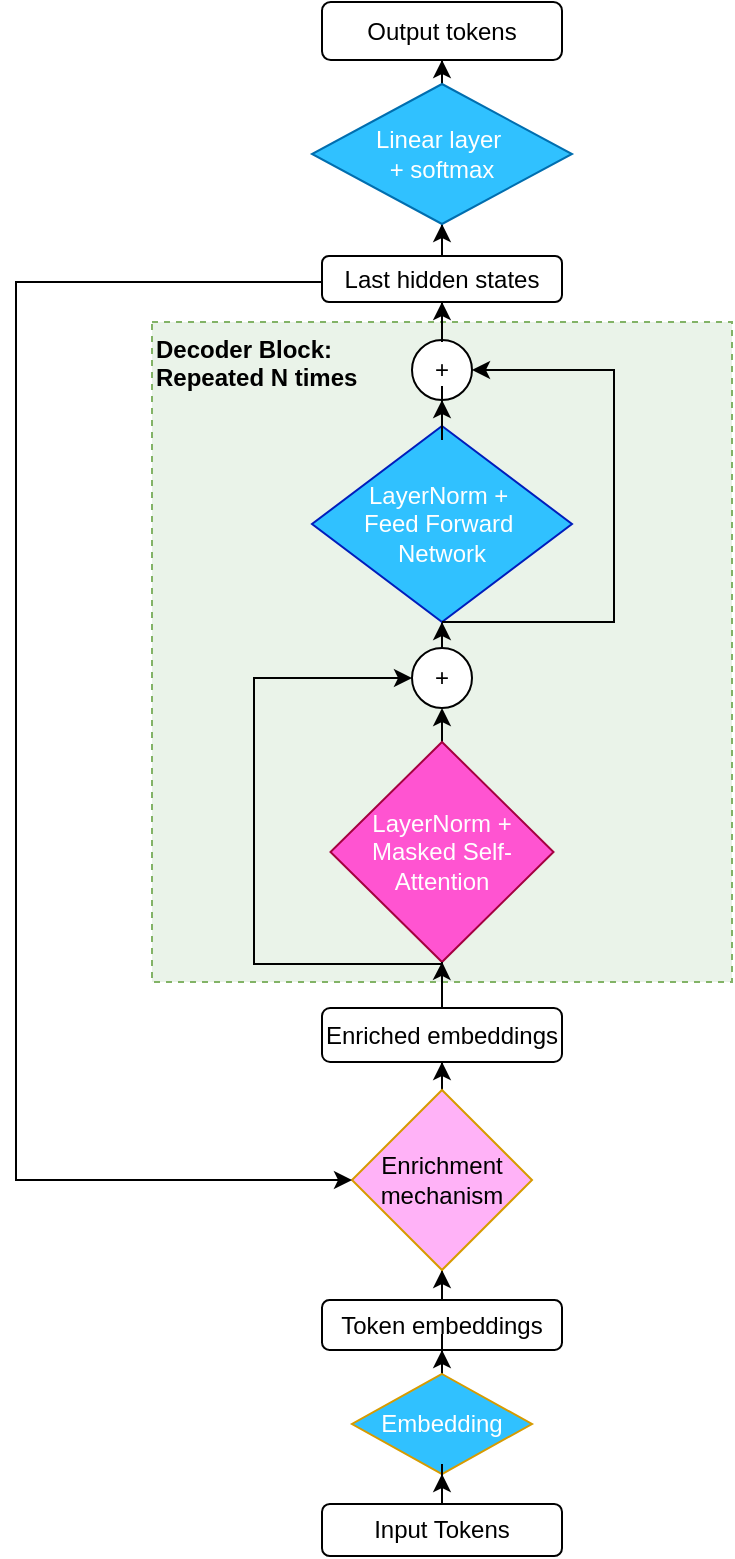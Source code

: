 <mxfile version="26.1.1">
  <diagram id="C5RBs43oDa-KdzZeNtuy" name="Page-1">
    <mxGraphModel dx="1224" dy="896" grid="1" gridSize="10" guides="1" tooltips="1" connect="1" arrows="1" fold="1" page="1" pageScale="1" pageWidth="827" pageHeight="1169" math="0" shadow="0">
      <root>
        <mxCell id="WIyWlLk6GJQsqaUBKTNV-0" />
        <mxCell id="WIyWlLk6GJQsqaUBKTNV-1" parent="WIyWlLk6GJQsqaUBKTNV-0" />
        <mxCell id="DecoderBlockContainer" value="Decoder Block:&lt;div&gt;Repeated N times&lt;/div&gt;" style="rounded=0;whiteSpace=wrap;html=1;fillColor=#d5e8d4;strokeColor=#82b366;dashed=1;verticalAlign=top;fontStyle=1;fillOpacity=50;strokeOpacity=100;align=left;" parent="WIyWlLk6GJQsqaUBKTNV-1" vertex="1">
          <mxGeometry x="269" y="320" width="290" height="330" as="geometry" />
        </mxCell>
        <mxCell id="NMBl6hMrE12nv_79JuYf-12" value="" style="edgeStyle=orthogonalEdgeStyle;rounded=0;orthogonalLoop=1;jettySize=auto;html=1;" parent="WIyWlLk6GJQsqaUBKTNV-1" source="JOvObLiTeGQ7aK08nAb7-0" target="JOvObLiTeGQ7aK08nAb7-6" edge="1">
          <mxGeometry relative="1" as="geometry" />
        </mxCell>
        <mxCell id="JOvObLiTeGQ7aK08nAb7-0" value="Token embeddings" style="rounded=1;whiteSpace=wrap;html=1;" parent="WIyWlLk6GJQsqaUBKTNV-1" vertex="1">
          <mxGeometry x="354" y="809" width="120" height="25" as="geometry" />
        </mxCell>
        <mxCell id="JOvObLiTeGQ7aK08nAb7-10" value="" style="edgeStyle=orthogonalEdgeStyle;rounded=0;orthogonalLoop=1;jettySize=auto;html=1;" parent="WIyWlLk6GJQsqaUBKTNV-1" source="JOvObLiTeGQ7aK08nAb7-6" target="JOvObLiTeGQ7aK08nAb7-9" edge="1">
          <mxGeometry relative="1" as="geometry" />
        </mxCell>
        <mxCell id="JOvObLiTeGQ7aK08nAb7-6" value="Enrichment mechanism" style="rhombus;whiteSpace=wrap;html=1;fillColor=#FFB2F7;strokeColor=#d79b00;" parent="WIyWlLk6GJQsqaUBKTNV-1" vertex="1">
          <mxGeometry x="369" y="704" width="90" height="90" as="geometry" />
        </mxCell>
        <mxCell id="NMBl6hMrE12nv_79JuYf-6" value="" style="edgeStyle=orthogonalEdgeStyle;rounded=0;orthogonalLoop=1;jettySize=auto;html=1;" parent="WIyWlLk6GJQsqaUBKTNV-1" source="JOvObLiTeGQ7aK08nAb7-9" target="SelfAttention" edge="1">
          <mxGeometry relative="1" as="geometry" />
        </mxCell>
        <mxCell id="JOvObLiTeGQ7aK08nAb7-9" value="Enriched embeddings" style="rounded=1;whiteSpace=wrap;html=1;" parent="WIyWlLk6GJQsqaUBKTNV-1" vertex="1">
          <mxGeometry x="354" y="663" width="120" height="27" as="geometry" />
        </mxCell>
        <mxCell id="NMBl6hMrE12nv_79JuYf-3" style="edgeStyle=orthogonalEdgeStyle;rounded=0;orthogonalLoop=1;jettySize=auto;html=1;exitX=0.5;exitY=0;exitDx=0;exitDy=0;entryX=0.5;entryY=1;entryDx=0;entryDy=0;" parent="WIyWlLk6GJQsqaUBKTNV-1" source="SelfAttention" target="Add1" edge="1">
          <mxGeometry relative="1" as="geometry" />
        </mxCell>
        <mxCell id="SelfAttention" value="LayerNorm + Masked Self-Attention" style="rhombus;whiteSpace=wrap;html=1;fillColor=#FF54D1;strokeColor=#A50040;fontColor=#ffffff;" parent="WIyWlLk6GJQsqaUBKTNV-1" vertex="1">
          <mxGeometry x="358.25" y="530" width="111.5" height="110" as="geometry" />
        </mxCell>
        <mxCell id="NMBl6hMrE12nv_79JuYf-5" value="" style="edgeStyle=orthogonalEdgeStyle;rounded=0;orthogonalLoop=1;jettySize=auto;html=1;" parent="WIyWlLk6GJQsqaUBKTNV-1" source="Add1" target="FFN" edge="1">
          <mxGeometry relative="1" as="geometry" />
        </mxCell>
        <mxCell id="Add1" value="+" style="ellipse;whiteSpace=wrap;html=1;" parent="WIyWlLk6GJQsqaUBKTNV-1" vertex="1">
          <mxGeometry x="399" y="483" width="30" height="30" as="geometry" />
        </mxCell>
        <mxCell id="FFN" value="LayerNorm +&amp;nbsp;&lt;div&gt;Feed Forward&amp;nbsp;&lt;div&gt;Network&lt;/div&gt;&lt;/div&gt;" style="rhombus;whiteSpace=wrap;html=1;fillColor=#30C1FF;strokeColor=#001DBC;fontColor=#ffffff;" parent="WIyWlLk6GJQsqaUBKTNV-1" vertex="1">
          <mxGeometry x="349" y="372" width="130" height="98" as="geometry" />
        </mxCell>
        <mxCell id="Add2" value="+" style="ellipse;whiteSpace=wrap;html=1;" parent="WIyWlLk6GJQsqaUBKTNV-1" vertex="1">
          <mxGeometry x="399" y="329" width="30" height="30" as="geometry" />
        </mxCell>
        <mxCell id="ConnectFFNAdd2" value="" style="edgeStyle=orthogonalEdgeStyle;rounded=0;orthogonalLoop=1;jettySize=auto;html=1;" parent="WIyWlLk6GJQsqaUBKTNV-1" source="FFN" target="Add2" edge="1">
          <mxGeometry relative="1" as="geometry" />
        </mxCell>
        <mxCell id="ResidualConn1" value="" style="endArrow=classic;html=1;rounded=0;entryX=0;entryY=0.5;entryDx=0;entryDy=0;edgeStyle=orthogonalEdgeStyle;exitX=0.5;exitY=1;exitDx=0;exitDy=0;" parent="WIyWlLk6GJQsqaUBKTNV-1" source="SelfAttention" target="Add1" edge="1">
          <mxGeometry width="50" height="50" relative="1" as="geometry">
            <mxPoint x="414" y="604" as="sourcePoint" />
            <mxPoint x="399" y="470" as="targetPoint" />
            <Array as="points">
              <mxPoint x="414" y="641" />
              <mxPoint x="320" y="641" />
              <mxPoint x="320" y="498" />
            </Array>
          </mxGeometry>
        </mxCell>
        <mxCell id="ResidualConn2" value="" style="endArrow=classic;html=1;rounded=0;entryX=1;entryY=0.5;entryDx=0;entryDy=0;edgeStyle=orthogonalEdgeStyle;exitX=0.5;exitY=1;exitDx=0;exitDy=0;" parent="WIyWlLk6GJQsqaUBKTNV-1" source="FFN" target="Add2" edge="1">
          <mxGeometry width="50" height="50" relative="1" as="geometry">
            <mxPoint x="650" y="480" as="sourcePoint" />
            <mxPoint x="429" y="366" as="targetPoint" />
            <Array as="points">
              <mxPoint x="500" y="470" />
              <mxPoint x="500" y="344" />
            </Array>
          </mxGeometry>
        </mxCell>
        <mxCell id="JOvObLiTeGQ7aK08nAb7-16" value="" style="edgeStyle=orthogonalEdgeStyle;rounded=0;orthogonalLoop=1;jettySize=auto;html=1;" parent="WIyWlLk6GJQsqaUBKTNV-1" source="Add2" target="JOvObLiTeGQ7aK08nAb7-15" edge="1">
          <mxGeometry relative="1" as="geometry">
            <mxPoint x="414" y="430" as="sourcePoint" />
          </mxGeometry>
        </mxCell>
        <mxCell id="JOvObLiTeGQ7aK08nAb7-20" value="" style="edgeStyle=orthogonalEdgeStyle;rounded=0;orthogonalLoop=1;jettySize=auto;html=1;" parent="WIyWlLk6GJQsqaUBKTNV-1" source="JOvObLiTeGQ7aK08nAb7-15" target="JOvObLiTeGQ7aK08nAb7-19" edge="1">
          <mxGeometry relative="1" as="geometry" />
        </mxCell>
        <mxCell id="JOvObLiTeGQ7aK08nAb7-26" style="edgeStyle=orthogonalEdgeStyle;rounded=0;orthogonalLoop=1;jettySize=auto;html=1;exitX=0;exitY=0.5;exitDx=0;exitDy=0;entryX=0;entryY=0.5;entryDx=0;entryDy=0;" parent="WIyWlLk6GJQsqaUBKTNV-1" target="JOvObLiTeGQ7aK08nAb7-6" edge="1" source="JOvObLiTeGQ7aK08nAb7-15">
          <mxGeometry relative="1" as="geometry">
            <mxPoint x="369" y="770.25" as="targetPoint" />
            <Array as="points">
              <mxPoint x="354" y="300" />
              <mxPoint x="201" y="300" />
              <mxPoint x="201" y="749" />
            </Array>
            <mxPoint x="354" y="241.75" as="sourcePoint" />
          </mxGeometry>
        </mxCell>
        <mxCell id="JOvObLiTeGQ7aK08nAb7-15" value="Last hidden states" style="rounded=1;whiteSpace=wrap;html=1;" parent="WIyWlLk6GJQsqaUBKTNV-1" vertex="1">
          <mxGeometry x="354" y="287" width="120" height="23" as="geometry" />
        </mxCell>
        <mxCell id="JOvObLiTeGQ7aK08nAb7-22" value="" style="edgeStyle=orthogonalEdgeStyle;rounded=0;orthogonalLoop=1;jettySize=auto;html=1;" parent="WIyWlLk6GJQsqaUBKTNV-1" source="JOvObLiTeGQ7aK08nAb7-19" target="JOvObLiTeGQ7aK08nAb7-21" edge="1">
          <mxGeometry relative="1" as="geometry" />
        </mxCell>
        <mxCell id="JOvObLiTeGQ7aK08nAb7-19" value="Linear layer&amp;nbsp;&lt;div&gt;+ softmax&lt;/div&gt;" style="rhombus;whiteSpace=wrap;html=1;rounded=0;fillColor=#30C1FF;fontColor=#ffffff;strokeColor=#006EAF;" parent="WIyWlLk6GJQsqaUBKTNV-1" vertex="1">
          <mxGeometry x="349" y="201" width="130" height="70" as="geometry" />
        </mxCell>
        <mxCell id="JOvObLiTeGQ7aK08nAb7-21" value="Output tokens" style="whiteSpace=wrap;html=1;rounded=1;" parent="WIyWlLk6GJQsqaUBKTNV-1" vertex="1">
          <mxGeometry x="354" y="160" width="120" height="29" as="geometry" />
        </mxCell>
        <mxCell id="NMBl6hMrE12nv_79JuYf-11" value="" style="edgeStyle=orthogonalEdgeStyle;rounded=0;orthogonalLoop=1;jettySize=auto;html=1;entryX=0.5;entryY=1;entryDx=0;entryDy=0;" parent="WIyWlLk6GJQsqaUBKTNV-1" source="NMBl6hMrE12nv_79JuYf-7" target="JOvObLiTeGQ7aK08nAb7-0" edge="1">
          <mxGeometry relative="1" as="geometry">
            <mxPoint x="420" y="910" as="targetPoint" />
          </mxGeometry>
        </mxCell>
        <mxCell id="NMBl6hMrE12nv_79JuYf-7" value="Embedding" style="rhombus;whiteSpace=wrap;html=1;fillColor=#30C1FF;strokeColor=#d79b00;fontColor=#FFFFFF;" parent="WIyWlLk6GJQsqaUBKTNV-1" vertex="1">
          <mxGeometry x="369" y="846" width="90" height="50" as="geometry" />
        </mxCell>
        <mxCell id="NMBl6hMrE12nv_79JuYf-9" value="" style="edgeStyle=orthogonalEdgeStyle;rounded=0;orthogonalLoop=1;jettySize=auto;html=1;" parent="WIyWlLk6GJQsqaUBKTNV-1" source="NMBl6hMrE12nv_79JuYf-8" target="NMBl6hMrE12nv_79JuYf-7" edge="1">
          <mxGeometry relative="1" as="geometry" />
        </mxCell>
        <mxCell id="NMBl6hMrE12nv_79JuYf-8" value="Input Tokens" style="rounded=1;whiteSpace=wrap;html=1;" parent="WIyWlLk6GJQsqaUBKTNV-1" vertex="1">
          <mxGeometry x="354" y="911" width="120" height="26" as="geometry" />
        </mxCell>
      </root>
    </mxGraphModel>
  </diagram>
</mxfile>
